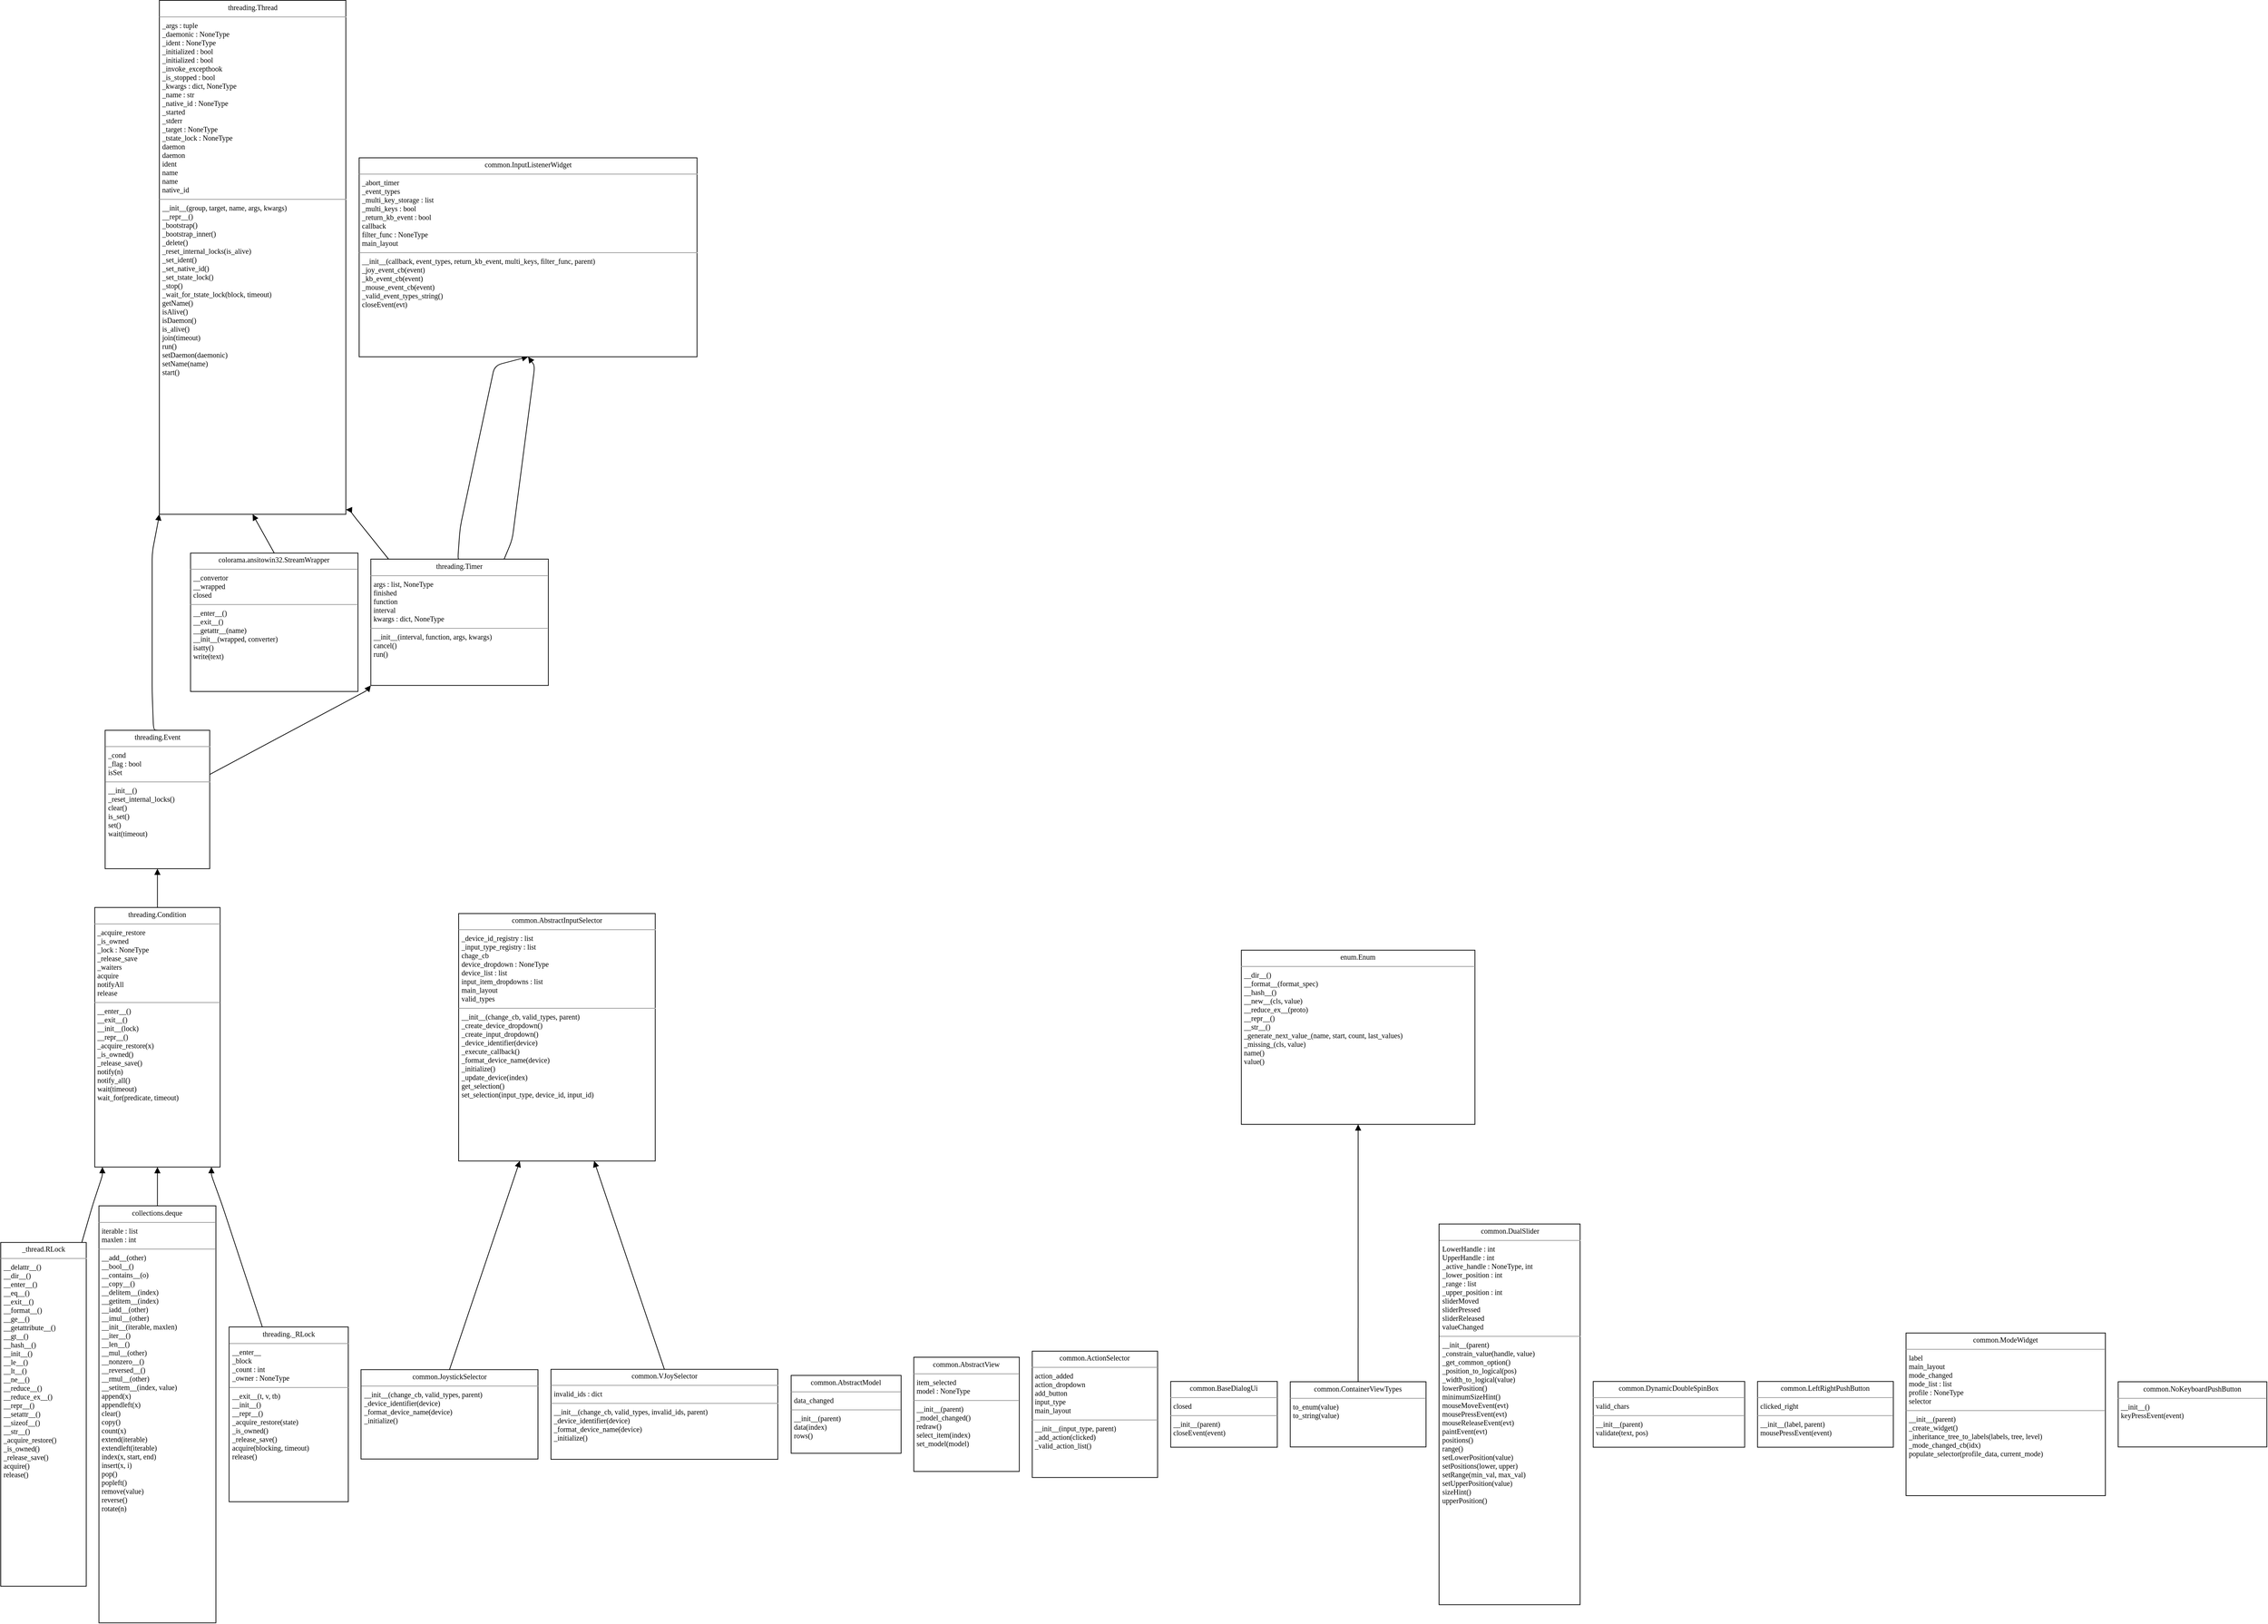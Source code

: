 <?xml version="1.0"?><mxGraphModel><root><mxCell id="0" /><mxCell id="1" parent="0" /><mxCell id="edge1" style="rounded=1;html=1;exitX=0.948;exitY=0;entryX=0.061;entryY=1;jettySize=auto;curved=0;endArrow=block;dashed=0;endFill=1;" parent="1" edge="1" source="node1" target="node2"><mxGeometry as="geometry" relative="1"><Array as="points"><mxPoint x="116.44" y="1727.27" /><mxPoint x="131.3" y="1676.0" /><mxPoint x="144.94" y="1634.62" /></Array></mxGeometry></mxCell><mxCell id="edge7" style="rounded=1;html=1;exitX=0.5;exitY=0;entryX=0.5;entryY=1;jettySize=auto;curved=0;endArrow=block;dashed=0;endFill=1;" parent="1" edge="1" source="node2" target="node21"><mxGeometry as="geometry" relative="1" /></mxCell><mxCell id="edge2" style="rounded=1;html=1;exitX=0.5;exitY=0;entryX=0.5;entryY=1;jettySize=auto;curved=0;endArrow=block;dashed=0;endFill=1;" parent="1" edge="1" source="node3" target="node2"><mxGeometry as="geometry" relative="1" /></mxCell><mxCell id="edge3" style="rounded=1;html=1;exitX=0.5;exitY=0;entryX=0.5;entryY=1;jettySize=auto;curved=0;endArrow=block;dashed=0;endFill=1;" parent="1" edge="1" source="node4" target="node5"><mxGeometry as="geometry" relative="1" /></mxCell><mxCell id="edge4" style="rounded=1;html=1;exitX=0.5;exitY=0;entryX=0.5;entryY=1;jettySize=auto;curved=0;endArrow=block;dashed=0;endFill=1;" parent="1" edge="1" source="node11" target="node12"><mxGeometry as="geometry" relative="1" /></mxCell><mxCell id="edge5" style="rounded=1;html=1;exitX=0.5;exitY=0;entryX=0.311;entryY=1;jettySize=auto;curved=0;endArrow=block;dashed=0;endFill=1;" parent="1" edge="1" source="node16" target="node6"><mxGeometry as="geometry" relative="1" /></mxCell><mxCell id="edge6" style="rounded=1;html=1;exitX=0.5;exitY=0;entryX=0.689;entryY=1;jettySize=auto;curved=0;endArrow=block;dashed=0;endFill=1;" parent="1" edge="1" source="node20" target="node6"><mxGeometry as="geometry" relative="1" /></mxCell><mxCell id="edge8" style="rounded=1;html=1;exitX=0.5;exitY=0;entryX=0;entryY=1;jettySize=auto;curved=0;endArrow=block;dashed=0;endFill=1;" parent="1" edge="1" source="node21" target="node5"><mxGeometry as="geometry" relative="1"><Array as="points"><mxPoint x="215.91" y="1016.59" /><mxPoint x="213.99" y="963.6" /><mxPoint x="213.99" y="770.6" /><mxPoint x="221.95" y="729.06" /></Array></mxGeometry></mxCell><mxCell id="edge9" style="rounded=1;html=1;exitX=1;exitY=0.319;entryX=0;entryY=1;jettySize=auto;curved=0;endArrow=block;dashed=0;endFill=1;" parent="1" edge="1" source="node21" target="node22"><mxGeometry as="geometry" relative="1"><Array as="points"><mxPoint x="294.0" y="1078.07" /><mxPoint x="508.3" y="963.6" /><mxPoint x="511.74" y="961.47" /></Array></mxGeometry></mxCell><mxCell id="edge12" style="rounded=1;html=1;exitX=0.1;exitY=0;entryX=1;entryY=0.991;jettySize=auto;curved=0;endArrow=block;dashed=0;endFill=1;" parent="1" edge="1" source="node22" target="node5"><mxGeometry as="geometry" relative="1"><Array as="points"><mxPoint x="541.88" y="779.17" /><mxPoint x="492.3" y="717.8" /><mxPoint x="488.05" y="711.19" /></Array></mxGeometry></mxCell><mxCell id="edge10" style="rounded=1;html=1;exitX=0.5;exitY=0;entryX=0.5;entryY=1;jettySize=auto;curved=0;endArrow=block;dashed=0;endFill=1;" parent="1" edge="1" source="node22" target="node15"><mxGeometry as="geometry" relative="1"><Array as="points"><mxPoint x="637.84" y="779.35" /><mxPoint x="640.99" y="735.8" /><mxPoint x="688.91" y="510.95" /></Array></mxGeometry></mxCell><mxCell id="edge11" style="rounded=1;html=1;exitX=0.751;exitY=0;entryX=0.5;entryY=1;jettySize=auto;curved=0;endArrow=block;dashed=0;endFill=1;" parent="1" edge="1" source="node22" target="node15"><mxGeometry as="geometry" relative="1"><Array as="points"><mxPoint x="702.17" y="779.41" /><mxPoint x="713.3" y="752.6" /><mxPoint x="744.59" y="511.53" /></Array></mxGeometry></mxCell><mxCell id="edge13" style="rounded=1;html=1;exitX=0.279;exitY=0;entryX=0.931;entryY=1;jettySize=auto;curved=0;endArrow=block;dashed=0;endFill=1;" parent="1" edge="1" source="node23" target="node2"><mxGeometry as="geometry" relative="1"><Array as="points"><mxPoint x="366.78" y="1844.41" /><mxPoint x="311.3" y="1676.0" /><mxPoint x="296.15" y="1634.1" /></Array></mxGeometry></mxCell><mxCell id="node1" value="&lt;p style='margin:0px;text-align:center;margin-top:4px;;font-size:10.0px;font-family:Times New Roman,serif;color:#000000;'&gt;_thread.RLock&lt;/p&gt;&lt;hr size='1'/&gt;&lt;p style='margin:0px;text-align:start;margin-left:4px;;font-size:10.0px;font-family:Times New Roman,serif;color:#000000;'&gt;__delattr__()&lt;br/&gt;__dir__()&lt;br/&gt;__enter__()&lt;br/&gt;__eq__()&lt;br/&gt;__exit__()&lt;br/&gt;__format__()&lt;br/&gt;__ge__()&lt;br/&gt;__getattribute__()&lt;br/&gt;__gt__()&lt;br/&gt;__hash__()&lt;br/&gt;__init__()&lt;br/&gt;__le__()&lt;br/&gt;__lt__()&lt;br/&gt;__ne__()&lt;br/&gt;__reduce__()&lt;br/&gt;__reduce_ex__()&lt;br/&gt;__repr__()&lt;br/&gt;__setattr__()&lt;br/&gt;__sizeof__()&lt;br/&gt;__str__()&lt;br/&gt;_acquire_restore()&lt;br/&gt;_is_owned()&lt;br/&gt;_release_save()&lt;br/&gt;acquire()&lt;br/&gt;release()&lt;/p&gt;" style="verticalAlign=top;align=left;overflow=fill;html=1;rounded=0;shadow=0;comic=0;labelBackgroundColor=none;strokeColor=black;strokeWidth=1;fillColor=#ffffff;" parent="1" vertex="1"><mxGeometry x="4.0" y="1727.3" width="118.61" height="476.8" as="geometry" /></mxCell><mxCell id="node2" value="&lt;p style='margin:0px;text-align:center;margin-top:4px;;font-size:10.0px;font-family:Times New Roman,serif;color:#000000;'&gt;threading.Condition&lt;/p&gt;&lt;hr size='1'/&gt;&lt;p style='margin:0px;text-align:start;margin-left:4px;;font-size:10.0px;font-family:Times New Roman,serif;color:#000000;'&gt;_acquire_restore&lt;br/&gt;_is_owned&lt;br/&gt;_lock : NoneType&lt;br/&gt;_release_save&lt;br/&gt;_waiters&lt;br/&gt;acquire&lt;br/&gt;notifyAll&lt;br/&gt;release&lt;/p&gt;&lt;hr size='1'/&gt;&lt;p style='margin:0px;text-align:start;margin-left:4px;;font-size:10.0px;font-family:Times New Roman,serif;color:#000000;'&gt;__enter__()&lt;br/&gt;__exit__()&lt;br/&gt;__init__(lock)&lt;br/&gt;__repr__()&lt;br/&gt;_acquire_restore(x)&lt;br/&gt;_is_owned()&lt;br/&gt;_release_save()&lt;br/&gt;notify(n)&lt;br/&gt;notify_all()&lt;br/&gt;wait(timeout)&lt;br/&gt;wait_for(predicate, timeout)&lt;/p&gt;" style="verticalAlign=top;align=left;overflow=fill;html=1;rounded=0;shadow=0;comic=0;labelBackgroundColor=none;strokeColor=black;strokeWidth=1;fillColor=#ffffff;" parent="1" vertex="1"><mxGeometry x="134.39" y="1262.7" width="173.82" height="360.0" as="geometry" /></mxCell><mxCell id="node21" value="&lt;p style='margin:0px;text-align:center;margin-top:4px;;font-size:10.0px;font-family:Times New Roman,serif;color:#000000;'&gt;threading.Event&lt;/p&gt;&lt;hr size='1'/&gt;&lt;p style='margin:0px;text-align:start;margin-left:4px;;font-size:10.0px;font-family:Times New Roman,serif;color:#000000;'&gt;_cond&lt;br/&gt;_flag : bool&lt;br/&gt;isSet&lt;/p&gt;&lt;hr size='1'/&gt;&lt;p style='margin:0px;text-align:start;margin-left:4px;;font-size:10.0px;font-family:Times New Roman,serif;color:#000000;'&gt;__init__()&lt;br/&gt;_reset_internal_locks()&lt;br/&gt;clear()&lt;br/&gt;is_set()&lt;br/&gt;set()&lt;br/&gt;wait(timeout)&lt;/p&gt;" style="verticalAlign=top;align=left;overflow=fill;html=1;rounded=0;shadow=0;comic=0;labelBackgroundColor=none;strokeColor=black;strokeWidth=1;fillColor=#ffffff;" parent="1" vertex="1"><mxGeometry x="148.77" y="1016.9" width="145.06" height="192.0" as="geometry" /></mxCell><mxCell id="node3" value="&lt;p style='margin:0px;text-align:center;margin-top:4px;;font-size:10.0px;font-family:Times New Roman,serif;color:#000000;'&gt;collections.deque&lt;/p&gt;&lt;hr size='1'/&gt;&lt;p style='margin:0px;text-align:start;margin-left:4px;;font-size:10.0px;font-family:Times New Roman,serif;color:#000000;'&gt;iterable : list&lt;br/&gt;maxlen : int&lt;/p&gt;&lt;hr size='1'/&gt;&lt;p style='margin:0px;text-align:start;margin-left:4px;;font-size:10.0px;font-family:Times New Roman,serif;color:#000000;'&gt;__add__(other)&lt;br/&gt;__bool__()&lt;br/&gt;__contains__(o)&lt;br/&gt;__copy__()&lt;br/&gt;__delitem__(index)&lt;br/&gt;__getitem__(index)&lt;br/&gt;__iadd__(other)&lt;br/&gt;__imul__(other)&lt;br/&gt;__init__(iterable, maxlen)&lt;br/&gt;__iter__()&lt;br/&gt;__len__()&lt;br/&gt;__mul__(other)&lt;br/&gt;__nonzero__()&lt;br/&gt;__reversed__()&lt;br/&gt;__rmul__(other)&lt;br/&gt;__setitem__(index, value)&lt;br/&gt;append(x)&lt;br/&gt;appendleft(x)&lt;br/&gt;clear()&lt;br/&gt;copy()&lt;br/&gt;count(x)&lt;br/&gt;extend(iterable)&lt;br/&gt;extendleft(iterable)&lt;br/&gt;index(x, start, end)&lt;br/&gt;insert(x, i)&lt;br/&gt;pop()&lt;br/&gt;popleft()&lt;br/&gt;remove(value)&lt;br/&gt;reverse()&lt;br/&gt;rotate(n)&lt;/p&gt;" style="verticalAlign=top;align=left;overflow=fill;html=1;rounded=0;shadow=0;comic=0;labelBackgroundColor=none;strokeColor=black;strokeWidth=1;fillColor=#ffffff;" parent="1" vertex="1"><mxGeometry x="140.21" y="1676.5" width="162.18" height="578.4" as="geometry" /></mxCell><mxCell id="node4" value="&lt;p style='margin:0px;text-align:center;margin-top:4px;;font-size:10.0px;font-family:Times New Roman,serif;color:#000000;'&gt;colorama.ansitowin32.StreamWrapper&lt;/p&gt;&lt;hr size='1'/&gt;&lt;p style='margin:0px;text-align:start;margin-left:4px;;font-size:10.0px;font-family:Times New Roman,serif;color:#000000;'&gt;__convertor&lt;br/&gt;__wrapped&lt;br/&gt;closed&lt;/p&gt;&lt;hr size='1'/&gt;&lt;p style='margin:0px;text-align:start;margin-left:4px;;font-size:10.0px;font-family:Times New Roman,serif;color:#000000;'&gt;__enter__()&lt;br/&gt;__exit__()&lt;br/&gt;__getattr__(name)&lt;br/&gt;__init__(wrapped, converter)&lt;br/&gt;isatty()&lt;br/&gt;write(text)&lt;/p&gt;" style="verticalAlign=top;align=left;overflow=fill;html=1;rounded=0;shadow=0;comic=0;labelBackgroundColor=none;strokeColor=black;strokeWidth=1;fillColor=#ffffff;" parent="1" vertex="1"><mxGeometry x="267.23" y="771.1" width="232.15" height="192.0" as="geometry" /></mxCell><mxCell id="node5" value="&lt;p style='margin:0px;text-align:center;margin-top:4px;;font-size:10.0px;font-family:Times New Roman,serif;color:#000000;'&gt;threading.Thread&lt;/p&gt;&lt;hr size='1'/&gt;&lt;p style='margin:0px;text-align:start;margin-left:4px;;font-size:10.0px;font-family:Times New Roman,serif;color:#000000;'&gt;_args : tuple&lt;br/&gt;_daemonic : NoneType&lt;br/&gt;_ident : NoneType&lt;br/&gt;_initialized : bool&lt;br/&gt;_initialized : bool&lt;br/&gt;_invoke_excepthook&lt;br/&gt;_is_stopped : bool&lt;br/&gt;_kwargs : dict, NoneType&lt;br/&gt;_name : str&lt;br/&gt;_native_id : NoneType&lt;br/&gt;_started&lt;br/&gt;_stderr&lt;br/&gt;_target : NoneType&lt;br/&gt;_tstate_lock : NoneType&lt;br/&gt;daemon&lt;br/&gt;daemon&lt;br/&gt;ident&lt;br/&gt;name&lt;br/&gt;name&lt;br/&gt;native_id&lt;/p&gt;&lt;hr size='1'/&gt;&lt;p style='margin:0px;text-align:start;margin-left:4px;;font-size:10.0px;font-family:Times New Roman,serif;color:#000000;'&gt;__init__(group, target, name, args, kwargs)&lt;br/&gt;__repr__()&lt;br/&gt;_bootstrap()&lt;br/&gt;_bootstrap_inner()&lt;br/&gt;_delete()&lt;br/&gt;_reset_internal_locks(is_alive)&lt;br/&gt;_set_ident()&lt;br/&gt;_set_native_id()&lt;br/&gt;_set_tstate_lock()&lt;br/&gt;_stop()&lt;br/&gt;_wait_for_tstate_lock(block, timeout)&lt;br/&gt;getName()&lt;br/&gt;isAlive()&lt;br/&gt;isDaemon()&lt;br/&gt;is_alive()&lt;br/&gt;join(timeout)&lt;br/&gt;run()&lt;br/&gt;setDaemon(daemonic)&lt;br/&gt;setName(name)&lt;br/&gt;start()&lt;/p&gt;" style="verticalAlign=top;align=left;overflow=fill;html=1;rounded=0;shadow=0;comic=0;labelBackgroundColor=none;strokeColor=black;strokeWidth=1;fillColor=#ffffff;" parent="1" vertex="1"><mxGeometry x="224.0" y="4.5" width="258.6" height="712.8" as="geometry" /></mxCell><mxCell id="node6" value="&lt;p style='margin:0px;text-align:center;margin-top:4px;;font-size:10.0px;font-family:Times New Roman,serif;color:#000000;'&gt;common.AbstractInputSelector&lt;/p&gt;&lt;hr size='1'/&gt;&lt;p style='margin:0px;text-align:start;margin-left:4px;;font-size:10.0px;font-family:Times New Roman,serif;color:#000000;'&gt;_device_id_registry : list&lt;br/&gt;_input_type_registry : list&lt;br/&gt;chage_cb&lt;br/&gt;device_dropdown : NoneType&lt;br/&gt;device_list : list&lt;br/&gt;input_item_dropdowns : list&lt;br/&gt;main_layout&lt;br/&gt;valid_types&lt;/p&gt;&lt;hr size='1'/&gt;&lt;p style='margin:0px;text-align:start;margin-left:4px;;font-size:10.0px;font-family:Times New Roman,serif;color:#000000;'&gt;__init__(change_cb, valid_types, parent)&lt;br/&gt;_create_device_dropdown()&lt;br/&gt;_create_input_dropdown()&lt;br/&gt;_device_identifier(device)&lt;br/&gt;_execute_callback()&lt;br/&gt;_format_device_name(device)&lt;br/&gt;_initialize()&lt;br/&gt;_update_device(index)&lt;br/&gt;get_selection()&lt;br/&gt;set_selection(input_type, device_id, input_id)&lt;/p&gt;" style="verticalAlign=top;align=left;overflow=fill;html=1;rounded=0;shadow=0;comic=0;labelBackgroundColor=none;strokeColor=black;strokeWidth=1;fillColor=#ffffff;" parent="1" vertex="1"><mxGeometry x="639.0" y="1271.1" width="272.61" height="343.2" as="geometry" /></mxCell><mxCell id="node7" value="&lt;p style='margin:0px;text-align:center;margin-top:4px;;font-size:10.0px;font-family:Times New Roman,serif;color:#000000;'&gt;common.AbstractModel&lt;/p&gt;&lt;hr size='1'/&gt;&lt;p style='margin:0px;text-align:start;margin-left:4px;;font-size:10.0px;font-family:Times New Roman,serif;color:#000000;'&gt;data_changed&lt;/p&gt;&lt;hr size='1'/&gt;&lt;p style='margin:0px;text-align:start;margin-left:4px;;font-size:10.0px;font-family:Times New Roman,serif;color:#000000;'&gt;__init__(parent)&lt;br/&gt;data(index)&lt;br/&gt;rows()&lt;/p&gt;" style="verticalAlign=top;align=left;overflow=fill;html=1;rounded=0;shadow=0;comic=0;labelBackgroundColor=none;strokeColor=black;strokeWidth=1;fillColor=#ffffff;" parent="1" vertex="1"><mxGeometry x="1100.07" y="1911.7" width="152.47" height="108.0" as="geometry" /></mxCell><mxCell id="node8" value="&lt;p style='margin:0px;text-align:center;margin-top:4px;;font-size:10.0px;font-family:Times New Roman,serif;color:#000000;'&gt;common.AbstractView&lt;/p&gt;&lt;hr size='1'/&gt;&lt;p style='margin:0px;text-align:start;margin-left:4px;;font-size:10.0px;font-family:Times New Roman,serif;color:#000000;'&gt;item_selected&lt;br/&gt;model : NoneType&lt;/p&gt;&lt;hr size='1'/&gt;&lt;p style='margin:0px;text-align:start;margin-left:4px;;font-size:10.0px;font-family:Times New Roman,serif;color:#000000;'&gt;__init__(parent)&lt;br/&gt;_model_changed()&lt;br/&gt;redraw()&lt;br/&gt;select_item(index)&lt;br/&gt;set_model(model)&lt;/p&gt;" style="verticalAlign=top;align=left;overflow=fill;html=1;rounded=0;shadow=0;comic=0;labelBackgroundColor=none;strokeColor=black;strokeWidth=1;fillColor=#ffffff;" parent="1" vertex="1"><mxGeometry x="1270.18" y="1886.5" width="146.25" height="158.4" as="geometry" /></mxCell><mxCell id="node9" value="&lt;p style='margin:0px;text-align:center;margin-top:4px;;font-size:10.0px;font-family:Times New Roman,serif;color:#000000;'&gt;common.ActionSelector&lt;/p&gt;&lt;hr size='1'/&gt;&lt;p style='margin:0px;text-align:start;margin-left:4px;;font-size:10.0px;font-family:Times New Roman,serif;color:#000000;'&gt;action_added&lt;br/&gt;action_dropdown&lt;br/&gt;add_button&lt;br/&gt;input_type&lt;br/&gt;main_layout&lt;/p&gt;&lt;hr size='1'/&gt;&lt;p style='margin:0px;text-align:start;margin-left:4px;;font-size:10.0px;font-family:Times New Roman,serif;color:#000000;'&gt;__init__(input_type, parent)&lt;br/&gt;_add_action(clicked)&lt;br/&gt;_valid_action_list()&lt;/p&gt;" style="verticalAlign=top;align=left;overflow=fill;html=1;rounded=0;shadow=0;comic=0;labelBackgroundColor=none;strokeColor=black;strokeWidth=1;fillColor=#ffffff;" parent="1" vertex="1"><mxGeometry x="1434.38" y="1878.1" width="173.85" height="175.2" as="geometry" /></mxCell><mxCell id="node10" value="&lt;p style='margin:0px;text-align:center;margin-top:4px;;font-size:10.0px;font-family:Times New Roman,serif;color:#000000;'&gt;common.BaseDialogUi&lt;/p&gt;&lt;hr size='1'/&gt;&lt;p style='margin:0px;text-align:start;margin-left:4px;;font-size:10.0px;font-family:Times New Roman,serif;color:#000000;'&gt;closed&lt;/p&gt;&lt;hr size='1'/&gt;&lt;p style='margin:0px;text-align:start;margin-left:4px;;font-size:10.0px;font-family:Times New Roman,serif;color:#000000;'&gt;__init__(parent)&lt;br/&gt;closeEvent(event)&lt;/p&gt;" style="verticalAlign=top;align=left;overflow=fill;html=1;rounded=0;shadow=0;comic=0;labelBackgroundColor=none;strokeColor=black;strokeWidth=1;fillColor=#ffffff;" parent="1" vertex="1"><mxGeometry x="1626.4" y="1920.1" width="147.81" height="91.2" as="geometry" /></mxCell><mxCell id="node11" value="&lt;p style='margin:0px;text-align:center;margin-top:4px;;font-size:10.0px;font-family:Times New Roman,serif;color:#000000;'&gt;common.ContainerViewTypes&lt;/p&gt;&lt;hr size='1'/&gt;&lt;p style='margin:0px;text-align:start;margin-left:4px;;font-size:10.0px;font-family:Times New Roman,serif;color:#000000;'&gt;to_enum(value)&lt;br/&gt;to_string(value)&lt;/p&gt;" style="verticalAlign=top;align=left;overflow=fill;html=1;rounded=0;shadow=0;comic=0;labelBackgroundColor=none;strokeColor=black;strokeWidth=1;fillColor=#ffffff;" parent="1" vertex="1"><mxGeometry x="1792.18" y="1920.5" width="188.24" height="90.4" as="geometry" /></mxCell><mxCell id="node12" value="&lt;p style='margin:0px;text-align:center;margin-top:4px;;font-size:10.0px;font-family:Times New Roman,serif;color:#000000;'&gt;enum.Enum&lt;/p&gt;&lt;hr size='1'/&gt;&lt;p style='margin:0px;text-align:start;margin-left:4px;;font-size:10.0px;font-family:Times New Roman,serif;color:#000000;'&gt;__dir__()&lt;br/&gt;__format__(format_spec)&lt;br/&gt;__hash__()&lt;br/&gt;__new__(cls, value)&lt;br/&gt;__reduce_ex__(proto)&lt;br/&gt;__repr__()&lt;br/&gt;__str__()&lt;br/&gt;_generate_next_value_(name, start, count, last_values)&lt;br/&gt;_missing_(cls, value)&lt;br/&gt;name()&lt;br/&gt;value()&lt;/p&gt;" style="verticalAlign=top;align=left;overflow=fill;html=1;rounded=0;shadow=0;comic=0;labelBackgroundColor=none;strokeColor=black;strokeWidth=1;fillColor=#ffffff;" parent="1" vertex="1"><mxGeometry x="1724.36" y="1321.9" width="323.89" height="241.6" as="geometry" /></mxCell><mxCell id="node13" value="&lt;p style='margin:0px;text-align:center;margin-top:4px;;font-size:10.0px;font-family:Times New Roman,serif;color:#000000;'&gt;common.DualSlider&lt;/p&gt;&lt;hr size='1'/&gt;&lt;p style='margin:0px;text-align:start;margin-left:4px;;font-size:10.0px;font-family:Times New Roman,serif;color:#000000;'&gt;LowerHandle : int&lt;br/&gt;UpperHandle : int&lt;br/&gt;_active_handle : NoneType, int&lt;br/&gt;_lower_position : int&lt;br/&gt;_range : list&lt;br/&gt;_upper_position : int&lt;br/&gt;sliderMoved&lt;br/&gt;sliderPressed&lt;br/&gt;sliderReleased&lt;br/&gt;valueChanged&lt;/p&gt;&lt;hr size='1'/&gt;&lt;p style='margin:0px;text-align:start;margin-left:4px;;font-size:10.0px;font-family:Times New Roman,serif;color:#000000;'&gt;__init__(parent)&lt;br/&gt;_constrain_value(handle, value)&lt;br/&gt;_get_common_option()&lt;br/&gt;_position_to_logical(pos)&lt;br/&gt;_width_to_logical(value)&lt;br/&gt;lowerPosition()&lt;br/&gt;minimumSizeHint()&lt;br/&gt;mouseMoveEvent(evt)&lt;br/&gt;mousePressEvent(evt)&lt;br/&gt;mouseReleaseEvent(evt)&lt;br/&gt;paintEvent(evt)&lt;br/&gt;positions()&lt;br/&gt;range()&lt;br/&gt;setLowerPosition(value)&lt;br/&gt;setPositions(lower, upper)&lt;br/&gt;setRange(min_val, max_val)&lt;br/&gt;setUpperPosition(value)&lt;br/&gt;sizeHint()&lt;br/&gt;upperPosition()&lt;/p&gt;" style="verticalAlign=top;align=left;overflow=fill;html=1;rounded=0;shadow=0;comic=0;labelBackgroundColor=none;strokeColor=black;strokeWidth=1;fillColor=#ffffff;" parent="1" vertex="1"><mxGeometry x="1998.51" y="1701.7" width="195.59" height="528.0" as="geometry" /></mxCell><mxCell id="node14" value="&lt;p style='margin:0px;text-align:center;margin-top:4px;;font-size:10.0px;font-family:Times New Roman,serif;color:#000000;'&gt;common.DynamicDoubleSpinBox&lt;/p&gt;&lt;hr size='1'/&gt;&lt;p style='margin:0px;text-align:start;margin-left:4px;;font-size:10.0px;font-family:Times New Roman,serif;color:#000000;'&gt;valid_chars&lt;/p&gt;&lt;hr size='1'/&gt;&lt;p style='margin:0px;text-align:start;margin-left:4px;;font-size:10.0px;font-family:Times New Roman,serif;color:#000000;'&gt;__init__(parent)&lt;br/&gt;validate(text, pos)&lt;/p&gt;" style="verticalAlign=top;align=left;overflow=fill;html=1;rounded=0;shadow=0;comic=0;labelBackgroundColor=none;strokeColor=black;strokeWidth=1;fillColor=#ffffff;" parent="1" vertex="1"><mxGeometry x="2212.28" y="1920.1" width="210.04" height="91.2" as="geometry" /></mxCell><mxCell id="node15" value="&lt;p style='margin:0px;text-align:center;margin-top:4px;;font-size:10.0px;font-family:Times New Roman,serif;color:#000000;'&gt;common.InputListenerWidget&lt;/p&gt;&lt;hr size='1'/&gt;&lt;p style='margin:0px;text-align:start;margin-left:4px;;font-size:10.0px;font-family:Times New Roman,serif;color:#000000;'&gt;_abort_timer&lt;br/&gt;_event_types&lt;br/&gt;_multi_key_storage : list&lt;br/&gt;_multi_keys : bool&lt;br/&gt;_return_kb_event : bool&lt;br/&gt;callback&lt;br/&gt;filter_func : NoneType&lt;br/&gt;main_layout&lt;/p&gt;&lt;hr size='1'/&gt;&lt;p style='margin:0px;text-align:start;margin-left:4px;;font-size:10.0px;font-family:Times New Roman,serif;color:#000000;'&gt;__init__(callback, event_types, return_kb_event, multi_keys, filter_func, parent)&lt;br/&gt;_joy_event_cb(event)&lt;br/&gt;_kb_event_cb(event)&lt;br/&gt;_mouse_event_cb(event)&lt;br/&gt;_valid_event_types_string()&lt;br/&gt;closeEvent(evt)&lt;/p&gt;" style="verticalAlign=top;align=left;overflow=fill;html=1;rounded=0;shadow=0;comic=0;labelBackgroundColor=none;strokeColor=black;strokeWidth=1;fillColor=#ffffff;" parent="1" vertex="1"><mxGeometry x="501.04" y="222.9" width="468.53" height="276.0" as="geometry" /></mxCell><mxCell id="node16" value="&lt;p style='margin:0px;text-align:center;margin-top:4px;;font-size:10.0px;font-family:Times New Roman,serif;color:#000000;'&gt;common.JoystickSelector&lt;/p&gt;&lt;hr size='1'/&gt;&lt;p style='margin:0px;text-align:start;margin-left:4px;;font-size:10.0px;font-family:Times New Roman,serif;color:#000000;'&gt;__init__(change_cb, valid_types, parent)&lt;br/&gt;_device_identifier(device)&lt;br/&gt;_format_device_name(device)&lt;br/&gt;_initialize()&lt;/p&gt;" style="verticalAlign=top;align=left;overflow=fill;html=1;rounded=0;shadow=0;comic=0;labelBackgroundColor=none;strokeColor=black;strokeWidth=1;fillColor=#ffffff;" parent="1" vertex="1"><mxGeometry x="503.62" y="1903.7" width="245.37" height="124.0" as="geometry" /></mxCell><mxCell id="node17" value="&lt;p style='margin:0px;text-align:center;margin-top:4px;;font-size:10.0px;font-family:Times New Roman,serif;color:#000000;'&gt;common.LeftRightPushButton&lt;/p&gt;&lt;hr size='1'/&gt;&lt;p style='margin:0px;text-align:start;margin-left:4px;;font-size:10.0px;font-family:Times New Roman,serif;color:#000000;'&gt;clicked_right&lt;/p&gt;&lt;hr size='1'/&gt;&lt;p style='margin:0px;text-align:start;margin-left:4px;;font-size:10.0px;font-family:Times New Roman,serif;color:#000000;'&gt;__init__(label, parent)&lt;br/&gt;mousePressEvent(event)&lt;/p&gt;" style="verticalAlign=top;align=left;overflow=fill;html=1;rounded=0;shadow=0;comic=0;labelBackgroundColor=none;strokeColor=black;strokeWidth=1;fillColor=#ffffff;" parent="1" vertex="1"><mxGeometry x="2440.16" y="1920.1" width="188.28" height="91.2" as="geometry" /></mxCell><mxCell id="node18" value="&lt;p style='margin:0px;text-align:center;margin-top:4px;;font-size:10.0px;font-family:Times New Roman,serif;color:#000000;'&gt;common.ModeWidget&lt;/p&gt;&lt;hr size='1'/&gt;&lt;p style='margin:0px;text-align:start;margin-left:4px;;font-size:10.0px;font-family:Times New Roman,serif;color:#000000;'&gt;label&lt;br/&gt;main_layout&lt;br/&gt;mode_changed&lt;br/&gt;mode_list : list&lt;br/&gt;profile : NoneType&lt;br/&gt;selector&lt;/p&gt;&lt;hr size='1'/&gt;&lt;p style='margin:0px;text-align:start;margin-left:4px;;font-size:10.0px;font-family:Times New Roman,serif;color:#000000;'&gt;__init__(parent)&lt;br/&gt;_create_widget()&lt;br/&gt;_inheritance_tree_to_labels(labels, tree, level)&lt;br/&gt;_mode_changed_cb(idx)&lt;br/&gt;populate_selector(profile_data, current_mode)&lt;/p&gt;" style="verticalAlign=top;align=left;overflow=fill;html=1;rounded=0;shadow=0;comic=0;labelBackgroundColor=none;strokeColor=black;strokeWidth=1;fillColor=#ffffff;" parent="1" vertex="1"><mxGeometry x="2646.08" y="1852.9" width="276.44" height="225.6" as="geometry" /></mxCell><mxCell id="node19" value="&lt;p style='margin:0px;text-align:center;margin-top:4px;;font-size:10.0px;font-family:Times New Roman,serif;color:#000000;'&gt;common.NoKeyboardPushButton&lt;/p&gt;&lt;hr size='1'/&gt;&lt;p style='margin:0px;text-align:start;margin-left:4px;;font-size:10.0px;font-family:Times New Roman,serif;color:#000000;'&gt;__init__()&lt;br/&gt;keyPressEvent(event)&lt;/p&gt;" style="verticalAlign=top;align=left;overflow=fill;html=1;rounded=0;shadow=0;comic=0;labelBackgroundColor=none;strokeColor=black;strokeWidth=1;fillColor=#ffffff;" parent="1" vertex="1"><mxGeometry x="2940.23" y="1920.5" width="206.15" height="90.4" as="geometry" /></mxCell><mxCell id="node20" value="&lt;p style='margin:0px;text-align:center;margin-top:4px;;font-size:10.0px;font-family:Times New Roman,serif;color:#000000;'&gt;common.VJoySelector&lt;/p&gt;&lt;hr size='1'/&gt;&lt;p style='margin:0px;text-align:start;margin-left:4px;;font-size:10.0px;font-family:Times New Roman,serif;color:#000000;'&gt;invalid_ids : dict&lt;/p&gt;&lt;hr size='1'/&gt;&lt;p style='margin:0px;text-align:start;margin-left:4px;;font-size:10.0px;font-family:Times New Roman,serif;color:#000000;'&gt;__init__(change_cb, valid_types, invalid_ids, parent)&lt;br/&gt;_device_identifier(device)&lt;br/&gt;_format_device_name(device)&lt;br/&gt;_initialize()&lt;/p&gt;" style="verticalAlign=top;align=left;overflow=fill;html=1;rounded=0;shadow=0;comic=0;labelBackgroundColor=none;strokeColor=black;strokeWidth=1;fillColor=#ffffff;" parent="1" vertex="1"><mxGeometry x="767.01" y="1903.3" width="314.59" height="124.8" as="geometry" /></mxCell><mxCell id="node22" value="&lt;p style='margin:0px;text-align:center;margin-top:4px;;font-size:10.0px;font-family:Times New Roman,serif;color:#000000;'&gt;threading.Timer&lt;/p&gt;&lt;hr size='1'/&gt;&lt;p style='margin:0px;text-align:start;margin-left:4px;;font-size:10.0px;font-family:Times New Roman,serif;color:#000000;'&gt;args : list, NoneType&lt;br/&gt;finished&lt;br/&gt;function&lt;br/&gt;interval&lt;br/&gt;kwargs : dict, NoneType&lt;/p&gt;&lt;hr size='1'/&gt;&lt;p style='margin:0px;text-align:start;margin-left:4px;;font-size:10.0px;font-family:Times New Roman,serif;color:#000000;'&gt;__init__(interval, function, args, kwargs)&lt;br/&gt;cancel()&lt;br/&gt;run()&lt;/p&gt;" style="verticalAlign=top;align=left;overflow=fill;html=1;rounded=0;shadow=0;comic=0;labelBackgroundColor=none;strokeColor=black;strokeWidth=1;fillColor=#ffffff;" parent="1" vertex="1"><mxGeometry x="517.22" y="779.5" width="246.17" height="175.2" as="geometry" /></mxCell><mxCell id="node23" value="&lt;p style='margin:0px;text-align:center;margin-top:4px;;font-size:10.0px;font-family:Times New Roman,serif;color:#000000;'&gt;threading._RLock&lt;/p&gt;&lt;hr size='1'/&gt;&lt;p style='margin:0px;text-align:start;margin-left:4px;;font-size:10.0px;font-family:Times New Roman,serif;color:#000000;'&gt;__enter__&lt;br/&gt;_block&lt;br/&gt;_count : int&lt;br/&gt;_owner : NoneType&lt;/p&gt;&lt;hr size='1'/&gt;&lt;p style='margin:0px;text-align:start;margin-left:4px;;font-size:10.0px;font-family:Times New Roman,serif;color:#000000;'&gt;__exit__(t, v, tb)&lt;br/&gt;__init__()&lt;br/&gt;__repr__()&lt;br/&gt;_acquire_restore(state)&lt;br/&gt;_is_owned()&lt;br/&gt;_release_save()&lt;br/&gt;acquire(blocking, timeout)&lt;br/&gt;release()&lt;/p&gt;" style="verticalAlign=top;align=left;overflow=fill;html=1;rounded=0;shadow=0;comic=0;labelBackgroundColor=none;strokeColor=black;strokeWidth=1;fillColor=#ffffff;" parent="1" vertex="1"><mxGeometry x="320.66" y="1844.5" width="165.29" height="242.4" as="geometry" /></mxCell></root></mxGraphModel>